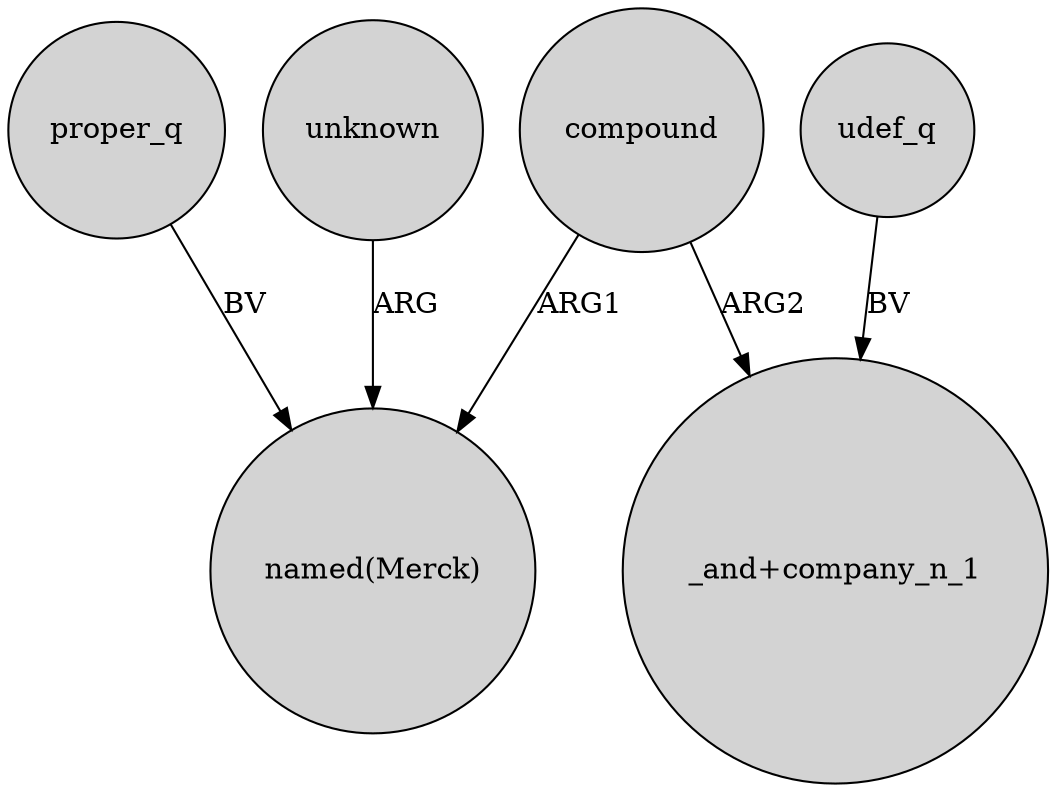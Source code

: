 digraph {
	node [shape=circle style=filled]
	proper_q -> "named(Merck)" [label=BV]
	compound -> "named(Merck)" [label=ARG1]
	udef_q -> "_and+company_n_1" [label=BV]
	compound -> "_and+company_n_1" [label=ARG2]
	unknown -> "named(Merck)" [label=ARG]
}
